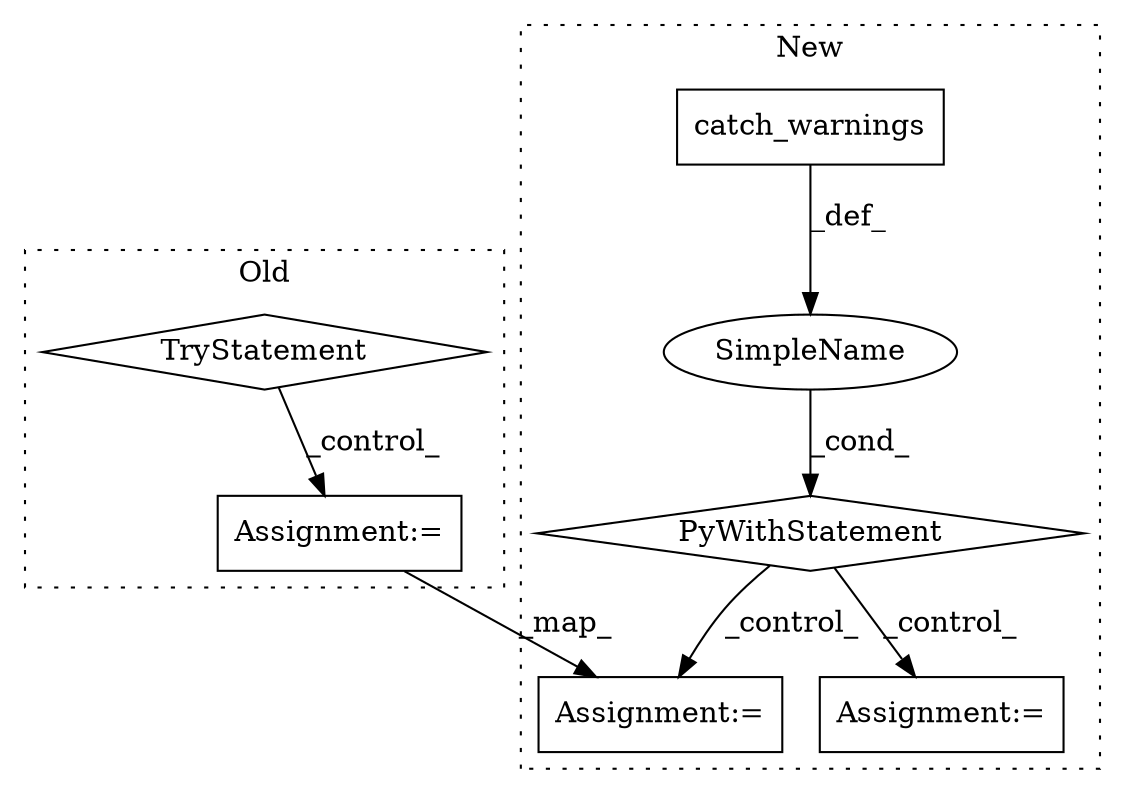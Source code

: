 digraph G {
subgraph cluster0 {
1 [label="TryStatement" a="54" s="1773" l="4" shape="diamond"];
7 [label="Assignment:=" a="7" s="1788" l="1" shape="box"];
label = "Old";
style="dotted";
}
subgraph cluster1 {
2 [label="catch_warnings" a="32" s="1830,1849" l="15,1" shape="box"];
3 [label="PyWithStatement" a="104" s="1811,1850" l="10,2" shape="diamond"];
4 [label="SimpleName" a="42" s="" l="" shape="ellipse"];
5 [label="Assignment:=" a="7" s="1888" l="1" shape="box"];
6 [label="Assignment:=" a="7" s="1941" l="1" shape="box"];
label = "New";
style="dotted";
}
1 -> 7 [label="_control_"];
2 -> 4 [label="_def_"];
3 -> 6 [label="_control_"];
3 -> 5 [label="_control_"];
4 -> 3 [label="_cond_"];
7 -> 6 [label="_map_"];
}